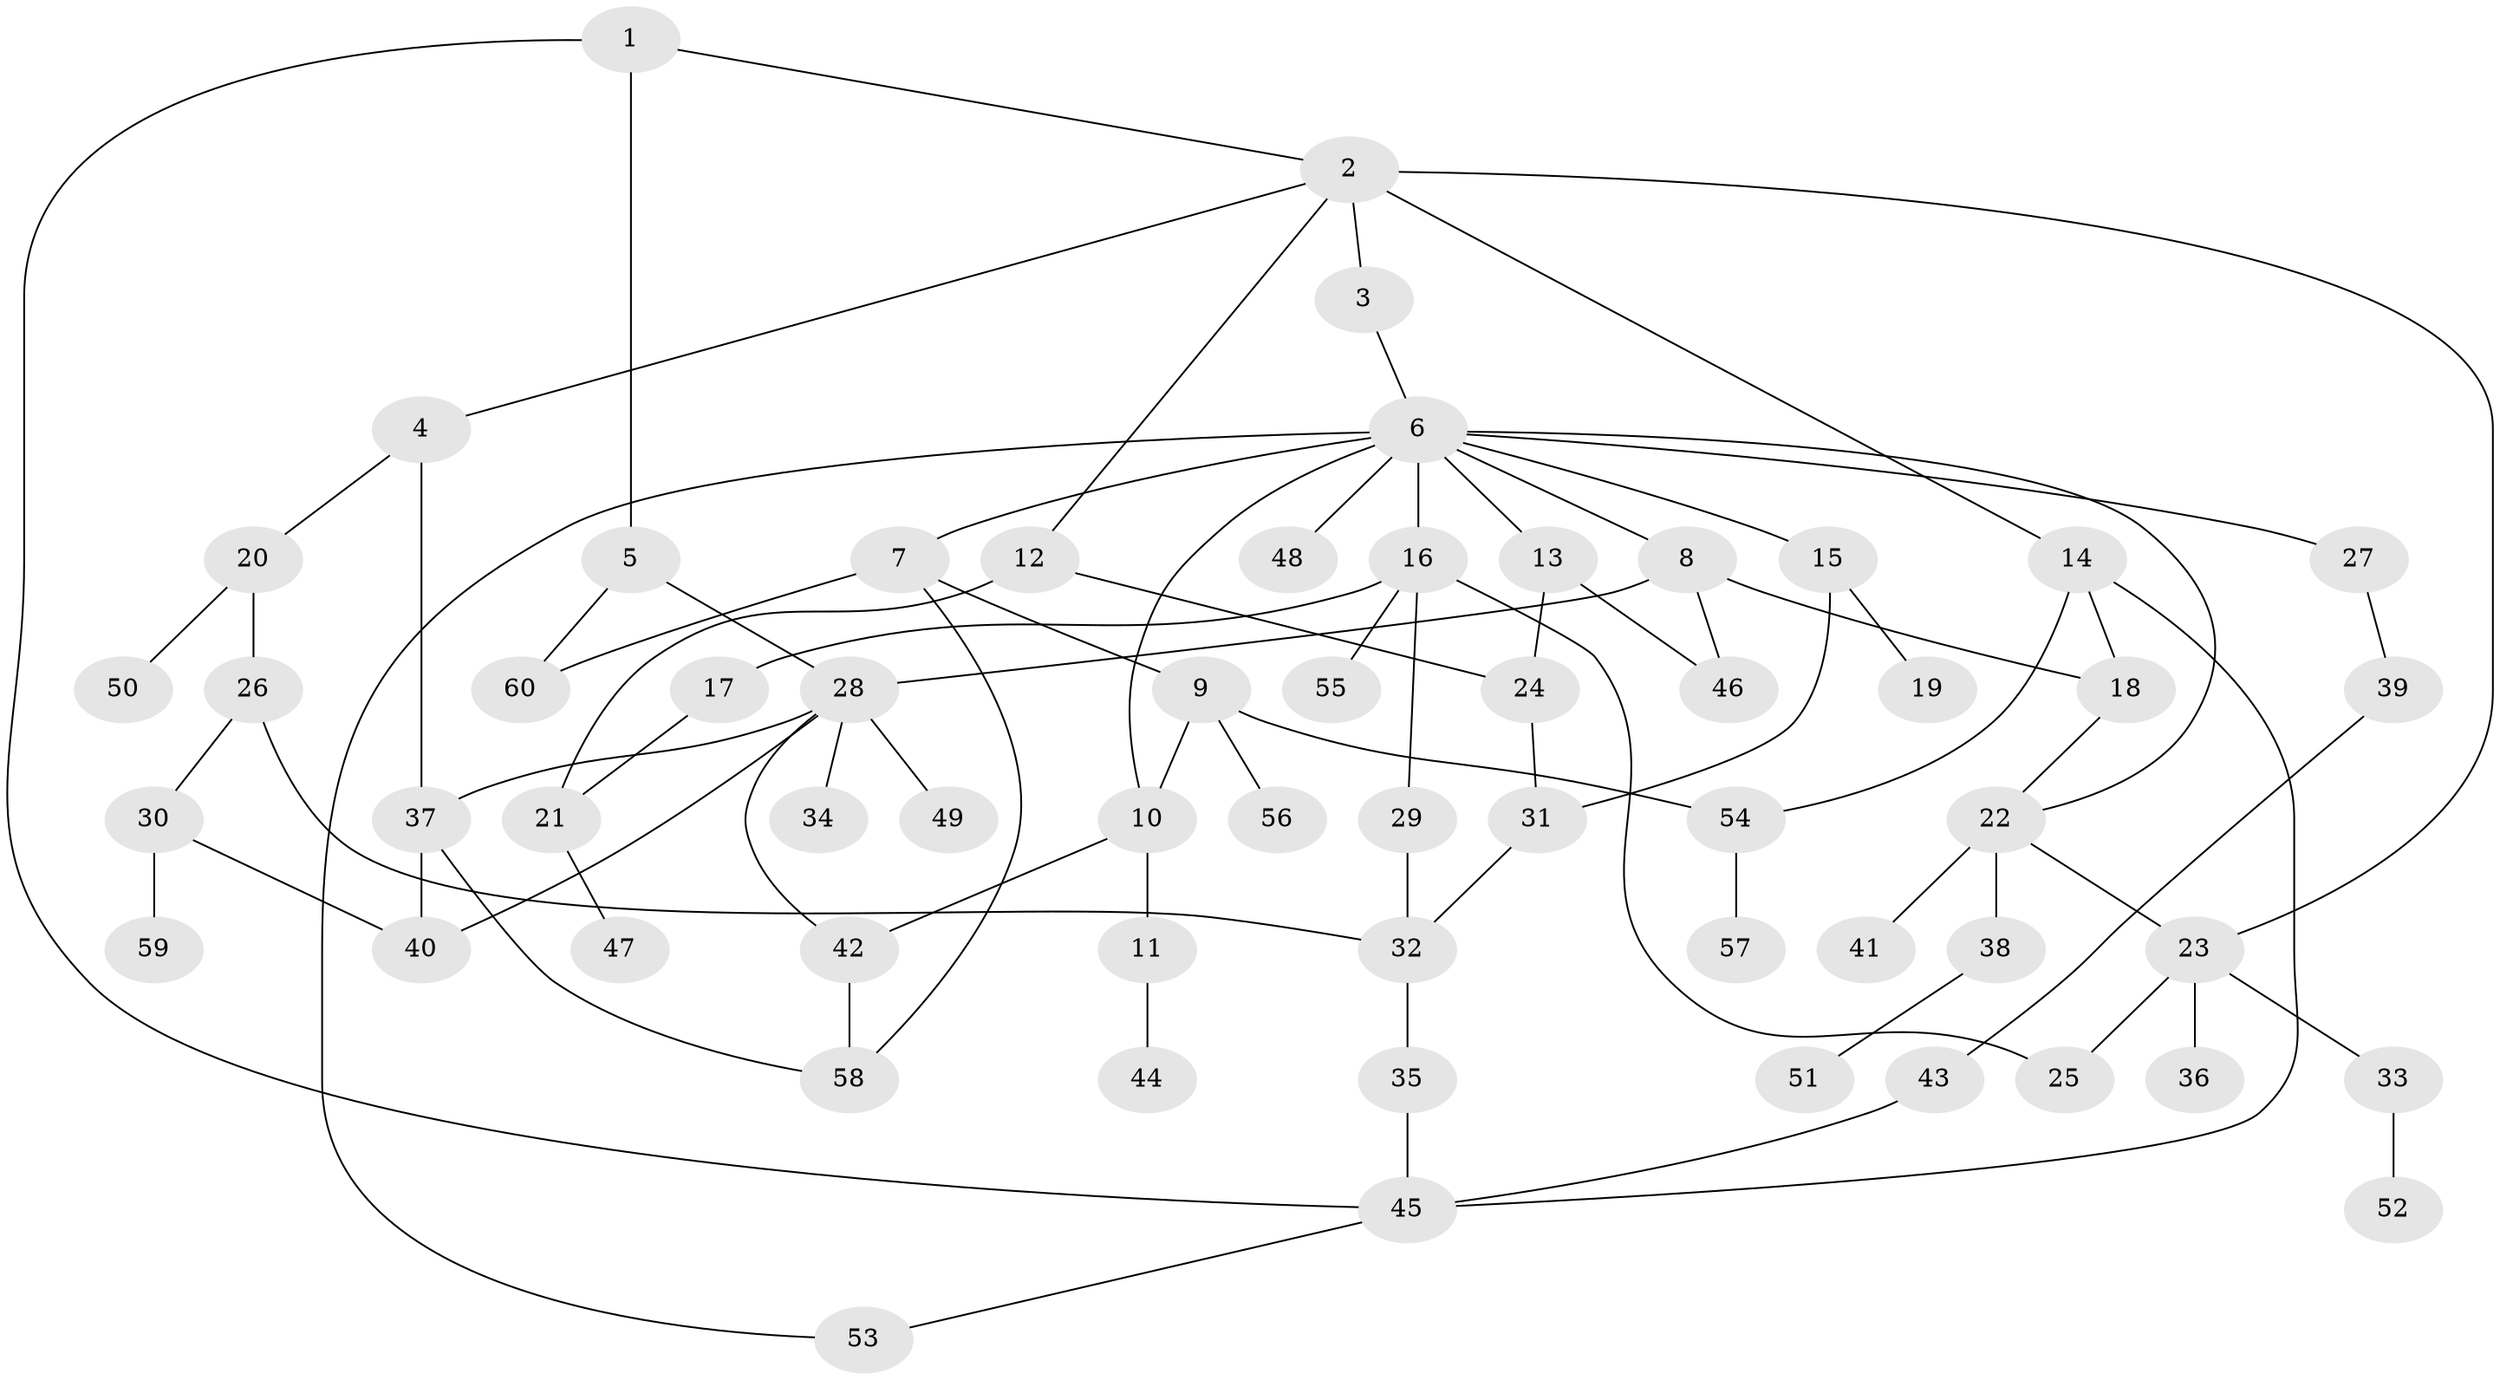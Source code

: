 // Generated by graph-tools (version 1.1) at 2025/34/03/09/25 02:34:01]
// undirected, 60 vertices, 83 edges
graph export_dot {
graph [start="1"]
  node [color=gray90,style=filled];
  1;
  2;
  3;
  4;
  5;
  6;
  7;
  8;
  9;
  10;
  11;
  12;
  13;
  14;
  15;
  16;
  17;
  18;
  19;
  20;
  21;
  22;
  23;
  24;
  25;
  26;
  27;
  28;
  29;
  30;
  31;
  32;
  33;
  34;
  35;
  36;
  37;
  38;
  39;
  40;
  41;
  42;
  43;
  44;
  45;
  46;
  47;
  48;
  49;
  50;
  51;
  52;
  53;
  54;
  55;
  56;
  57;
  58;
  59;
  60;
  1 -- 2;
  1 -- 5;
  1 -- 45;
  2 -- 3;
  2 -- 4;
  2 -- 12;
  2 -- 14;
  2 -- 23;
  3 -- 6;
  4 -- 20;
  4 -- 37;
  5 -- 28;
  5 -- 60;
  6 -- 7;
  6 -- 8;
  6 -- 10;
  6 -- 13;
  6 -- 15;
  6 -- 16;
  6 -- 27;
  6 -- 48;
  6 -- 53;
  6 -- 22;
  7 -- 9;
  7 -- 58;
  7 -- 60;
  8 -- 28;
  8 -- 46;
  8 -- 18;
  9 -- 54;
  9 -- 56;
  9 -- 10;
  10 -- 11;
  10 -- 42;
  11 -- 44;
  12 -- 24;
  12 -- 21;
  13 -- 46;
  13 -- 24;
  14 -- 18;
  14 -- 45;
  14 -- 54;
  15 -- 19;
  15 -- 31;
  16 -- 17;
  16 -- 25;
  16 -- 29;
  16 -- 55;
  17 -- 21;
  18 -- 22;
  20 -- 26;
  20 -- 50;
  21 -- 47;
  22 -- 38;
  22 -- 41;
  22 -- 23;
  23 -- 33;
  23 -- 36;
  23 -- 25;
  24 -- 31;
  26 -- 30;
  26 -- 32;
  27 -- 39;
  28 -- 34;
  28 -- 42;
  28 -- 49;
  28 -- 37;
  28 -- 40;
  29 -- 32;
  30 -- 59;
  30 -- 40;
  31 -- 32;
  32 -- 35;
  33 -- 52;
  35 -- 45;
  37 -- 40;
  37 -- 58;
  38 -- 51;
  39 -- 43;
  42 -- 58;
  43 -- 45;
  45 -- 53;
  54 -- 57;
}
